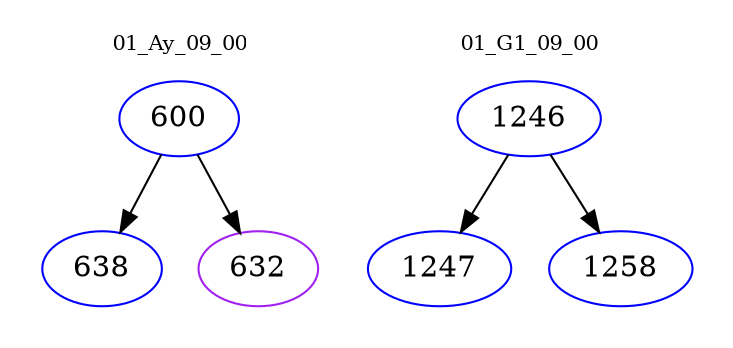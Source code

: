 digraph{
subgraph cluster_0 {
color = white
label = "01_Ay_09_00";
fontsize=10;
T0_600 [label="600", color="blue"]
T0_600 -> T0_638 [color="black"]
T0_638 [label="638", color="blue"]
T0_600 -> T0_632 [color="black"]
T0_632 [label="632", color="purple"]
}
subgraph cluster_1 {
color = white
label = "01_G1_09_00";
fontsize=10;
T1_1246 [label="1246", color="blue"]
T1_1246 -> T1_1247 [color="black"]
T1_1247 [label="1247", color="blue"]
T1_1246 -> T1_1258 [color="black"]
T1_1258 [label="1258", color="blue"]
}
}

